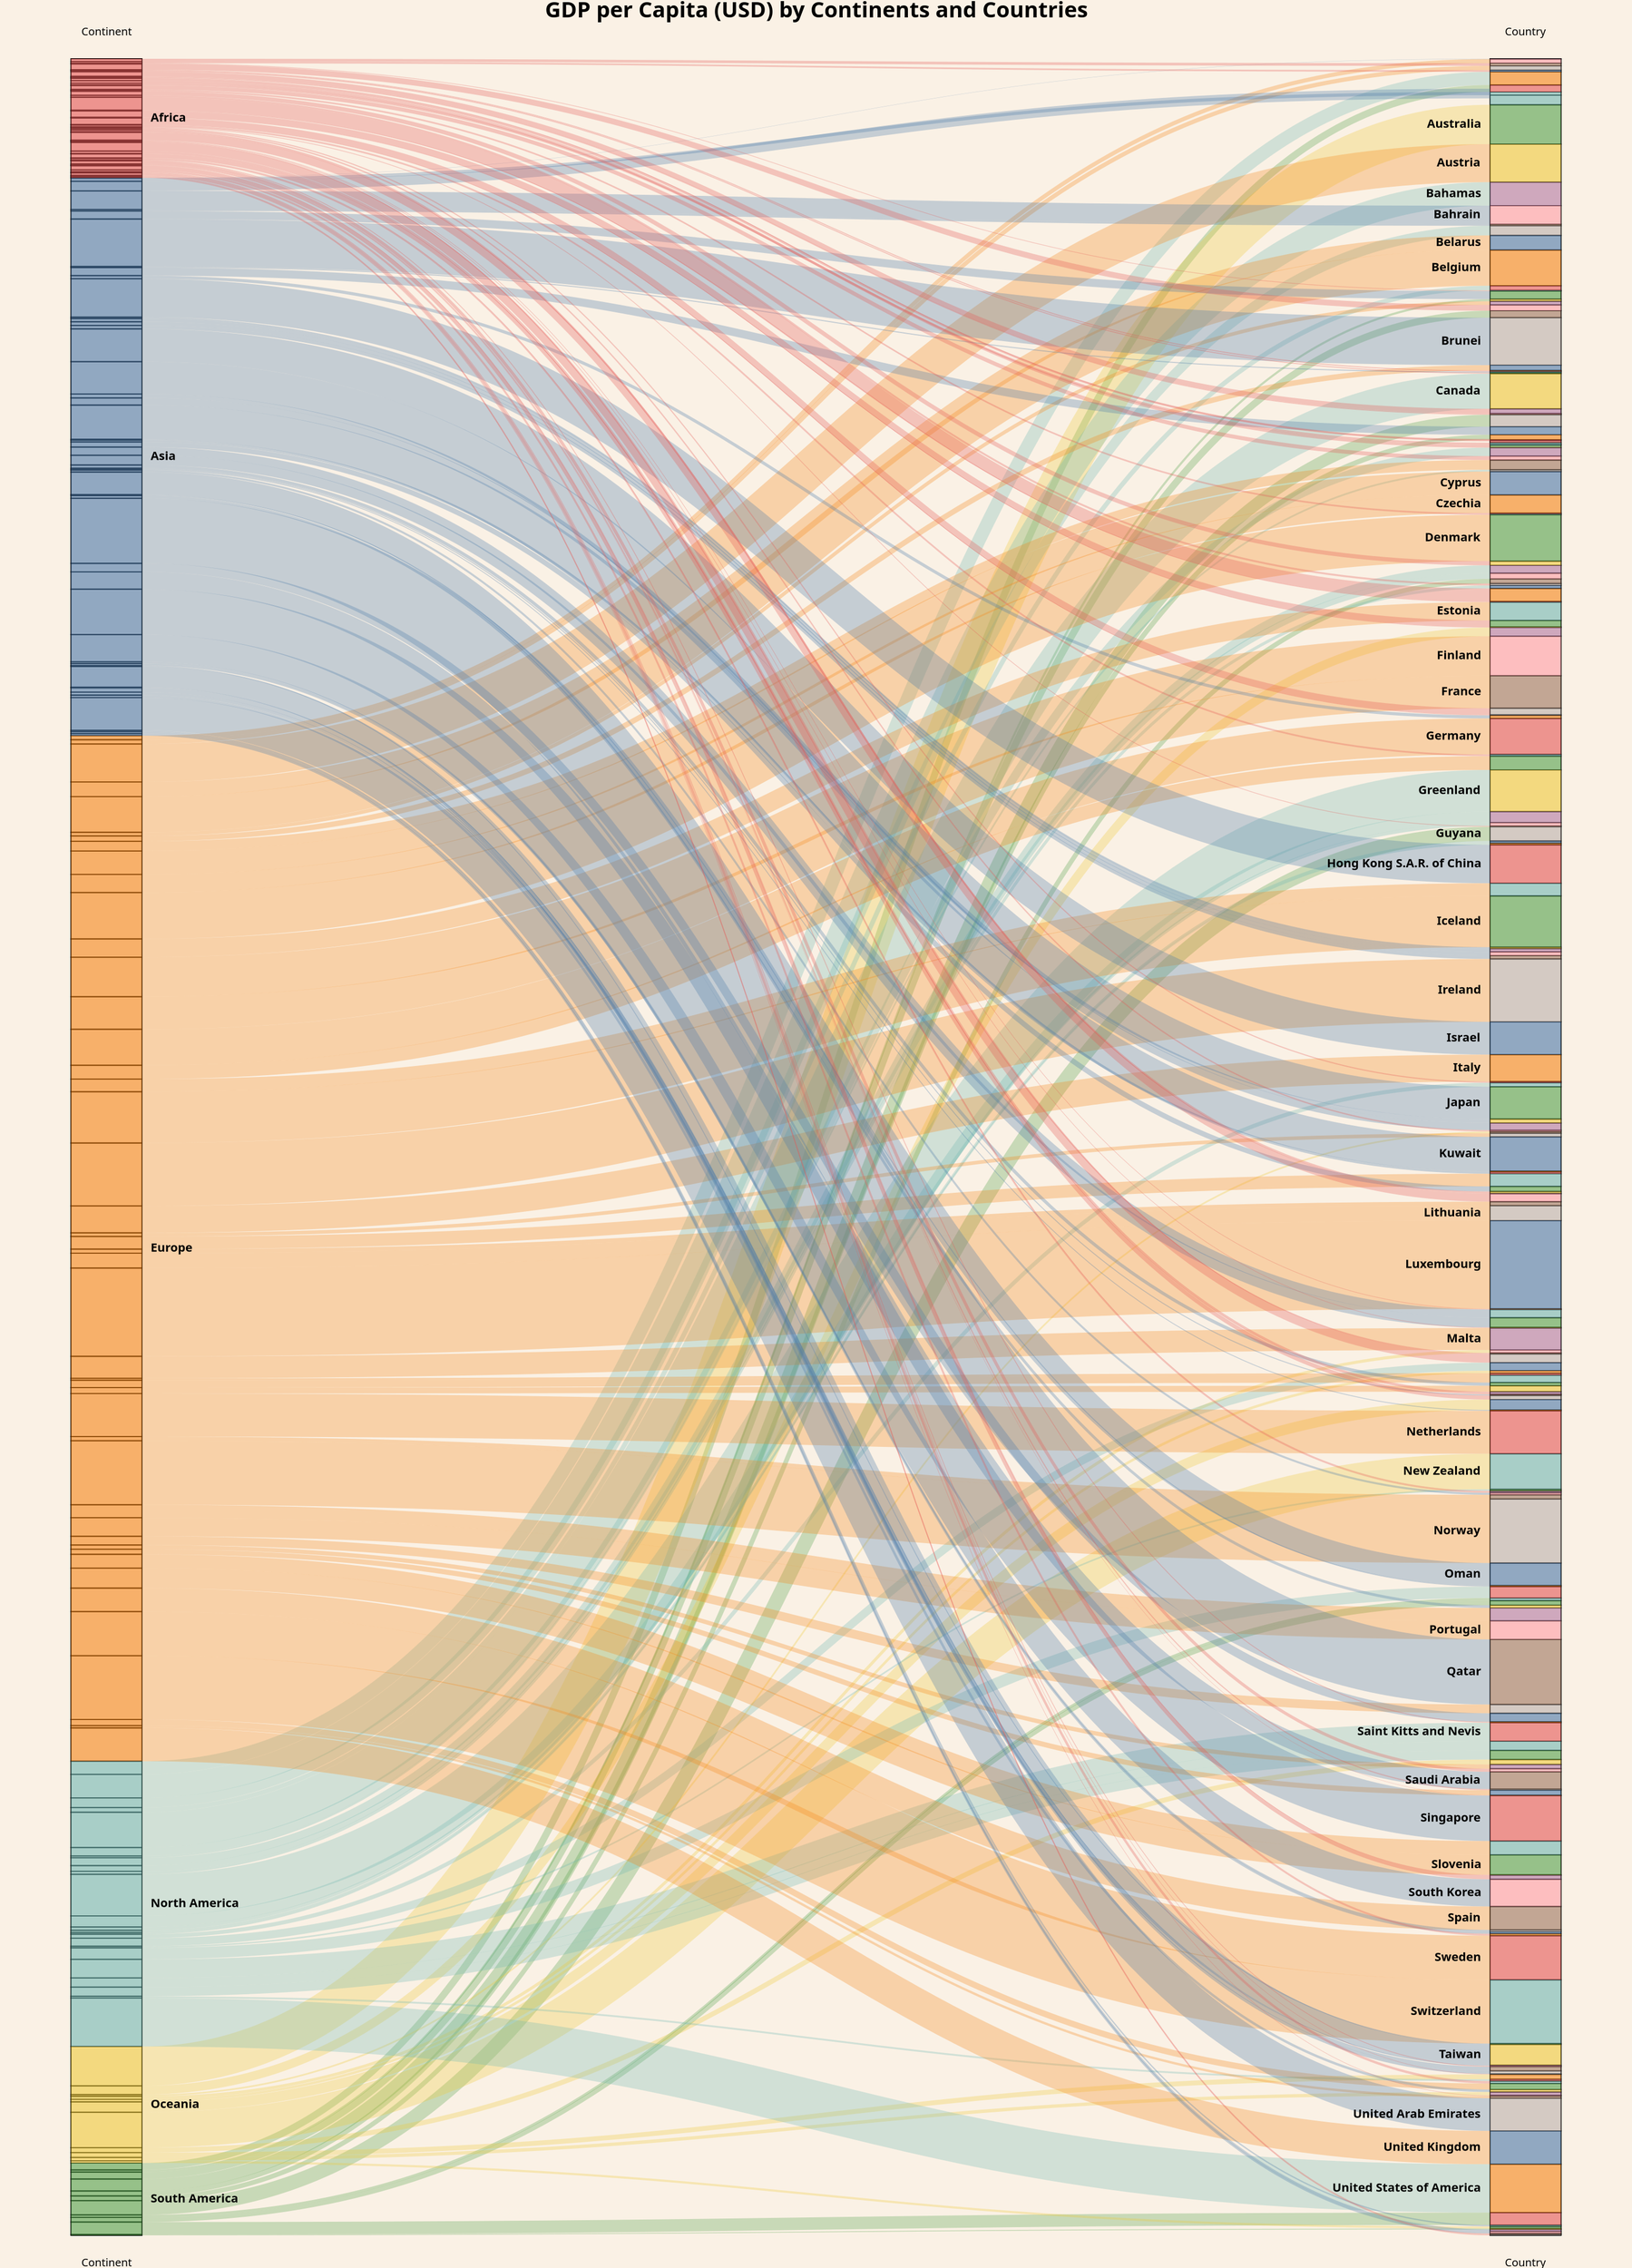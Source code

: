 {   "//citation": "Codes below are referred to https://stackoverflow.com/questions/66387154/sankey-diagram-alluvial-diagram-in-vega-lite",
    "$schema": "https://vega.github.io/schema/vega/v5.json",
    "height": 2000,
    "width": 1500,
    "title": {"text": "GDP per Capita (USD) by Continents and Countries"},
    "config": {
        "title": {"fontSize": 20},
        "background": "#faf1e5"
    },
    "data": [
      {
        "name": "rawData",
        "values": [
            {"stk1": "Asia", "stk2": "Afghanistan", "doc_count": 368},
            {"stk1": "Europe", "stk2": "Albania", "doc_count": 5350},
            {"stk1": "Africa", "stk2": "Algeria", "doc_count": 3600},
            {"stk1": "Europe", "stk2": "Andorra", "doc_count": 5562},
            {"stk1": "Africa", "stk2": "Angola", "doc_count": 2232},
            {"stk1": "North America", "stk2": "Antigua and Barbuda", "doc_count": 17293},
            {"stk1": "South America", "stk2": "Argentina", "doc_count": 9100},
            {"stk1": "Asia", "stk2": "Armenia", "doc_count": 12619},
            {"stk1": "Asia", "stk2": "Armenia", "doc_count": 4200},
            {"stk1": "Oceania", "stk2": "Australia", "doc_count": 51600},
            {"stk1": "Europe", "stk2": "Austria", "doc_count": 49800},
            {"stk1": "North America", "stk2": "Bahamas", "doc_count": 30846},
            {"stk1": "Asia", "stk2": "Bahrain", "doc_count": 24300},
            {"stk1": "Asia", "stk2": "Bangladesh", "doc_count": 1990},
            {"stk1": "North America", "stk2": "Barbados", "doc_count": 12655},
            {"stk1": "Europe", "stk2": "Belarus", "doc_count": 19186},
            {"stk1": "Europe", "stk2": "Belgium", "doc_count": 46800},
            {"stk1": "North America", "stk2": "Belize", "doc_count": 6121},
            {"stk1": "Africa", "stk2": "Benin", "doc_count": 900},
            {"stk1": "Asia", "stk2": "Bhutan", "doc_count": 10551},
            {"stk1": "South America", "stk2": "Bolivia", "doc_count": 2800},
            {"stk1": "Europe", "stk2": "Bosnia and Herzegovina", "doc_count": 4760},
            {"stk1": "Africa", "stk2": "Botswana", "doc_count": 7590},
            {"stk1": "South America", "stk2": "Brazil", "doc_count": 9130},
            {"stk1": "Asia", "stk2": "Brunei", "doc_count": 62200},
            {"stk1": "Europe", "stk2": "Bulgaria", "doc_count": 7000},
            {"stk1": "Africa", "stk2": "Burkina Faso", "doc_count": 660},
            {"stk1": "Africa", "stk2": "Burundi", "doc_count": 731},
            {"stk1": "Asia", "stk2": "Cambodia", "doc_count": 1380},
            {"stk1": "Africa", "stk2": "Cameroon", "doc_count": 1300},
            {"stk1": "North America", "stk2": "Canada", "doc_count": 46240},
            {"stk1": "Africa", "stk2": "Cape Verde", "doc_count": 6045},
            {"stk1": "Africa", "stk2": "Central African Rep.", "doc_count": 936},
            {"stk1": "Africa", "stk2": "Chad", "doc_count": 720},
            {"stk1": "South America", "stk2": "Chile", "doc_count": 15650},
            {"stk1": "Asia", "stk2": "China", "doc_count": 10600},
            {"stk1": "South America", "stk2": "Colombia", "doc_count": 6530},
            {"stk1": "Africa", "stk2": "Comoros", "doc_count": 2989},
            {"stk1": "Africa", "stk2": "Comoros", "doc_count": 930},
            {"stk1": "Africa", "stk2": "Congo", "doc_count": 3433},
            {"stk1": "Africa", "stk2": "Congo (Brazzaville)", "doc_count": 2310},
            {"stk1": "Africa", "stk2": "Congo (Kinshasa)", "doc_count": 680},
            {"stk1": "North America", "stk2": "Costa Rica", "doc_count": 11100},
            {"stk1": "Africa", "stk2": "Cote d'Ivoire", "doc_count": 5181},
            {"stk1": "Europe", "stk2": "Croatia", "doc_count": 12740},
            {"stk1": "North America", "stk2": "Cuba", "doc_count": 2325},
            {"stk1": "Europe", "stk2": "Cyprus", "doc_count": 30690},
            {"stk1": "Europe", "stk2": "Czechia", "doc_count": 23760},
            {"stk1": "Africa", "stk2": "Dem. Rep. Congo", "doc_count": 1158},
            {"stk1": "Africa", "stk2": "Democratic Republic of Congo", "doc_count": 1082},
            {"stk1": "Europe", "stk2": "Denmark", "doc_count": 60790},
            {"stk1": "Africa", "stk2": "Djibouti", "doc_count": 5481},
            {"stk1": "North America", "stk2": "Dominica", "doc_count": 10288},
            {"stk1": "North America", "stk2": "Dominican Republic", "doc_count": 7450},
            {"stk1": "South America", "stk2": "Ecuador", "doc_count": 6150},
            {"stk1": "Africa", "stk2": "Egypt", "doc_count": 2480},
            {"stk1": "North America", "stk2": "El Salvador", "doc_count": 3930},
            {"stk1": "Africa", "stk2": "Equatorial Guinea", "doc_count": 17007},
            {"stk1": "Africa", "stk2": "Eritrea", "doc_count": 889},
            {"stk1": "Europe", "stk2": "Estonia", "doc_count": 24000},
            {"stk1": "Africa", "stk2": "Eswatini", "doc_count": 8404},
            {"stk1": "Africa", "stk2": "Ethiopia", "doc_count": 850},
            {"stk1": "Oceania", "stk2": "Fiji", "doc_count": 11450},
            {"stk1": "Europe", "stk2": "Finland", "doc_count": 51750},
            {"stk1": "Europe", "stk2": "France", "doc_count": 42670},
            {"stk1": "Africa", "stk2": "Gabon", "doc_count": 8590},
            {"stk1": "Africa", "stk2": "Gambia", "doc_count": 700},
            {"stk1": "Asia", "stk2": "Georgia", "doc_count": 4040},
            {"stk1": "Europe", "stk2": "Germany", "doc_count": 47190},
            {"stk1": "Africa", "stk2": "Ghana", "doc_count": 2260},
            {"stk1": "Europe", "stk2": "Greece", "doc_count": 18090},
            {"stk1": "North America", "stk2": "Greenland", "doc_count": 54571},
            {"stk1": "North America", "stk2": "Grenada", "doc_count": 14488},
            {"stk1": "North America", "stk2": "Guatemala", "doc_count": 4350},
            {"stk1": "Africa", "stk2": "Guinea", "doc_count": 980},
            {"stk1": "South America", "stk2": "Guyana", "doc_count": 18679},
            {"stk1": "North America", "stk2": "Haiti", "doc_count": 2934},
            {"stk1": "North America", "stk2": "Honduras", "doc_count": 2150},
            {"stk1": "Asia", "stk2": "Hong Kong S.A.R. of China", "doc_count": 50330},
            {"stk1": "Europe", "stk2": "Hungary", "doc_count": 16600},
            {"stk1": "Europe", "stk2": "Iceland", "doc_count": 67210},
            {"stk1": "Asia", "stk2": "India", "doc_count": 1890},
            {"stk1": "Asia", "stk2": "Indonesia", "doc_count": 4230},
            {"stk1": "Asia", "stk2": "Iran", "doc_count": 4860},
            {"stk1": "Asia", "stk2": "Iraq", "doc_count": 4450},
            {"stk1": "Europe", "stk2": "Ireland", "doc_count": 82440},
            {"stk1": "Asia", "stk2": "Israel", "doc_count": 42990},
            {"stk1": "Europe", "stk2": "Italy", "doc_count": 35310},
            {"stk1": "Africa", "stk2": "Ivory Coast", "doc_count": 1520},
            {"stk1": "North America", "stk2": "Jamaica", "doc_count": 5240},
            {"stk1": "Asia", "stk2": "Japan", "doc_count": 42360},
            {"stk1": "Asia", "stk2": "Jordan", "doc_count": 5180},
            {"stk1": "Asia", "stk2": "Kazakhstan", "doc_count": 9360},
            {"stk1": "Africa", "stk2": "Kenya", "doc_count": 1790},
            {"stk1": "Oceania", "stk2": "Kiribati", "doc_count": 2259},
            {"stk1": "Europe", "stk2": "Kosovo", "doc_count": 4720},
            {"stk1": "Asia", "stk2": "Kuwait", "doc_count": 44847},
            {"stk1": "Asia", "stk2": "Kyrgyzstan", "doc_count": 1230},
            {"stk1": "Asia", "stk2": "Laos", "doc_count": 2250},
            {"stk1": "Europe", "stk2": "Latvia", "doc_count": 16610},
            {"stk1": "Asia", "stk2": "Lebanon", "doc_count": 6720},
            {"stk1": "Africa", "stk2": "Lesotho", "doc_count": 2316},
            {"stk1": "Africa", "stk2": "Liberia", "doc_count": 700},
            {"stk1": "Africa", "stk2": "Libya", "doc_count": 10282},
            {"stk1": "Europe", "stk2": "Liechtenstein", "doc_count": 5299},
            {"stk1": "Europe", "stk2": "Lithuania", "doc_count": 19520},
            {"stk1": "Europe", "stk2": "Luxembourg", "doc_count": 115700},
            {"stk1": "Africa", "stk2": "Madagascar", "doc_count": 460},
            {"stk1": "Africa", "stk2": "Malawi", "doc_count": 380},
            {"stk1": "Asia", "stk2": "Malaysia", "doc_count": 10750},
            {"stk1": "Asia", "stk2": "Maldives", "doc_count": 12744},
            {"stk1": "Africa", "stk2": "Mali", "doc_count": 780},
            {"stk1": "Europe", "stk2": "Malta", "doc_count": 28760},
            {"stk1": "Oceania", "stk2": "Marshall Islands", "doc_count": 3932},
            {"stk1": "Africa", "stk2": "Mauritania", "doc_count": 1330},
            {"stk1": "Africa", "stk2": "Mauritius", "doc_count": 11340},
            {"stk1": "North America", "stk2": "Mexico", "doc_count": 10530},
            {"stk1": "Oceania", "stk2": "Micronesia", "doc_count": 3368},
            {"stk1": "Europe", "stk2": "Moldova", "doc_count": 2540},
            {"stk1": "Europe", "stk2": "Monaco", "doc_count": 9669},
            {"stk1": "Asia", "stk2": "Mongolia", "doc_count": 4200},
            {"stk1": "Europe", "stk2": "Montenegro", "doc_count": 7810},
            {"stk1": "Africa", "stk2": "Morocco", "doc_count": 3140},
            {"stk1": "Africa", "stk2": "Mozambique", "doc_count": 520},
            {"stk1": "Asia", "stk2": "Myanmar", "doc_count": 1270},
            {"stk1": "Africa", "stk2": "Namibia", "doc_count": 5320},
            {"stk1": "Oceania", "stk2": "Nauru", "doc_count": 13594},
            {"stk1": "Asia", "stk2": "Nepal", "doc_count": 1130},
            {"stk1": "Europe", "stk2": "Netherlands", "doc_count": 56390},
            {"stk1": "Oceania", "stk2": "New Zealand", "doc_count": 46470},
            {"stk1": "North America", "stk2": "Nicaragua", "doc_count": 2110},
            {"stk1": "Africa", "stk2": "Niger", "doc_count": 360},
            {"stk1": "Africa", "stk2": "Nigeria", "doc_count": 2230},
            {"stk1": "Asia", "stk2": "North Korea", "doc_count": 2635},
            {"stk1": "Europe", "stk2": "North Macedonia", "doc_count": 5470},
            {"stk1": "Europe", "stk2": "Norway", "doc_count": 83910},
            {"stk1": "Asia", "stk2": "Oman", "doc_count": 29502},
            {"stk1": "Asia", "stk2": "Pakistan", "doc_count": 1310},
            {"stk1": "North America", "stk2": "Panama", "doc_count": 15110},
            {"stk1": "South America", "stk2": "Paraguay", "doc_count": 3320},
            {"stk1": "South America", "stk2": "Peru", "doc_count": 6030},
            {"stk1": "Asia", "stk2": "Philippines", "doc_count": 3580},
            {"stk1": "Europe", "stk2": "Poland", "doc_count": 16940},
            {"stk1": "Europe", "stk2": "Portugal", "doc_count": 24370},
            {"stk1": "Asia", "stk2": "Qatar", "doc_count": 85290},
            {"stk1": "Europe", "stk2": "Romania", "doc_count": 11430},
            {"stk1": "Asia", "stk2": "Russia", "doc_count": 11170},
            {"stk1": "Africa", "stk2": "S. Sudan", "doc_count": 1156},
            {"stk1": "North America", "stk2": "Saint Kitts and Nevis", "doc_count": 24319},
            {"stk1": "North America", "stk2": "Saint Lucia", "doc_count": 12048},
            {"stk1": "North America", "stk2": "Saint Vincent and the Grenadines", "doc_count": 12044},
            {"stk1": "Oceania", "stk2": "Samoa", "doc_count": 6416},
            {"stk1": "Europe", "stk2": "San Marino", "doc_count": 5569},
            {"stk1": "Africa", "stk2": "Sao Tome and Principe", "doc_count": 4051},
            {"stk1": "Asia", "stk2": "Saudi Arabia", "doc_count": 22650},
            {"stk1": "Africa", "stk2": "Senegal", "doc_count": 1430},
            {"stk1": "Europe", "stk2": "Serbia", "doc_count": 6630},
            {"stk1": "Africa", "stk2": "Sierra Leone", "doc_count": 490},
            {"stk1": "Asia", "stk2": "Singapore", "doc_count": 59520},
            {"stk1": "Europe", "stk2": "Slovakia", "doc_count": 18160},
            {"stk1": "Europe", "stk2": "Slovenia", "doc_count": 26170},
            {"stk1": "Africa", "stk2": "Somalia", "doc_count": 447},
            {"stk1": "Africa", "stk2": "South Africa", "doc_count": 5380},
            {"stk1": "Asia", "stk2": "South Korea", "doc_count": 35620},
            {"stk1": "Europe", "stk2": "Spain", "doc_count": 30760},
            {"stk1": "Asia", "stk2": "Sri Lanka", "doc_count": 2330},
            {"stk1": "Asia", "stk2": "State of Palestine", "doc_count": 2690},
            {"stk1": "Africa", "stk2": "Sudan", "doc_count": 2526},
            {"stk1": "Europe", "stk2": "Sweden", "doc_count": 57850},
            {"stk1": "Europe", "stk2": "Switzerland", "doc_count": 83580},
            {"stk1": "Asia", "stk2": "Syria", "doc_count": 1152},
            {"stk1": "Asia", "stk2": "Taiwan", "doc_count": 27170},
            {"stk1": "Asia", "stk2": "Tajikistan", "doc_count": 890},
            {"stk1": "Africa", "stk2": "Tanzania", "doc_count": 1020},
            {"stk1": "Asia", "stk2": "Thailand", "doc_count": 5610},
            {"stk1": "Asia", "stk2": "Timor-Leste", "doc_count": 3925},
            {"stk1": "Africa", "stk2": "Togo", "doc_count": 630},
            {"stk1": "Oceania", "stk2": "Tonga", "doc_count": 6346},
            {"stk1": "North America", "stk2": "Trinidad and Tobago", "doc_count": 2372},
            {"stk1": "Africa", "stk2": "Tunisia", "doc_count": 3160},
            {"stk1": "Europe", "stk2": "Turkey", "doc_count": 7970},
            {"stk1": "Asia", "stk2": "Turkmenistan", "doc_count": 3232},
            {"stk1": "Oceania", "stk2": "Tuvalu", "doc_count": 4411},
            {"stk1": "Africa", "stk2": "Uganda", "doc_count": 700},
            {"stk1": "Europe", "stk2": "Ukraine", "doc_count": 3070},
            {"stk1": "Asia", "stk2": "United Arab Emirates", "doc_count": 42810},
            {"stk1": "Europe", "stk2": "United Kingdom", "doc_count": 43620},
            {"stk1": "North America", "stk2": "United States of America", "doc_count": 63420},
            {"stk1": "South America", "stk2": "Uruguay", "doc_count": 16290},
            {"stk1": "Asia", "stk2": "Uzbekistan", "doc_count": 1760},
            {"stk1": "Oceania", "stk2": "Vanuatu", "doc_count": 2854},
            {"stk1": "South America", "stk2": "Venezuela", "doc_count": 1180},
            {"stk1": "Asia", "stk2": "Vietnam", "doc_count": 2660},
            {"stk1": "Asia", "stk2": "Yemen", "doc_count": 2630},
            {"stk1": "Africa", "stk2": "Zambia", "doc_count": 1260},
            {"stk1": "Africa", "stk2": "Zimbabwe", "doc_count": 1200}
        ],
        "transform": [
          {"type": "formula", "expr": "datum.stk1", "as": "stk1"},
          {"type": "formula", "expr": "datum.stk2", "as": "stk2"},
          {"type": "formula", "expr": "datum.doc_count", "as": "size"}
        ]
      },
      {
        "name": "nodes",
        "source": "rawData",
        "transform": [
          {
            "type": "filter",
            "expr": "!groupSelector || groupSelector.stk1 == datum.stk1 || groupSelector.stk2 == datum.stk2"
          },
          {"type": "formula", "expr": "datum.stk1+datum.stk2", "as": "key"},
          {"type": "fold", "fields": ["stk1", "stk2"], "as": ["stack", "grpId"]},
          {
            "type": "formula",
            "expr": "datum.stack == 'stk1' ? datum.stk1+' '+datum.stk2 : datum.stk2+' '+datum.stk1",
            "as": "sortField"
          },
          {
            "type": "stack",
            "groupby": ["stack"],
            "sort": {"field": "sortField", "order": "descending"},
            "field": "size"
          },
          {"type": "formula", "expr": "(datum.y0+datum.y1)/2", "as": "yc"}
        ]
      },
      {
        "name": "groups",
        "source": "nodes",
        "transform": [
          {
            "type": "aggregate",
            "groupby": ["stack", "grpId"],
            "fields": ["size"],
            "ops": ["sum"],
            "as": ["total"]
          },
          {
            "type": "stack",
            "groupby": ["stack"],
            "sort": {"field": "grpId", "order": "descending"},
            "field": "total"
          },
          {"type": "formula", "expr": "scale('y', datum.y0)", "as": "scaledY0"},
          {"type": "formula", "expr": "scale('y', datum.y1)", "as": "scaledY1"},
          {
            "type": "formula",
            "expr": "datum.stack == 'stk1'",
            "as": "rightLabel"
          },
          {
            "type": "formula",
            "expr": "datum.total/domain('y')[1]",
            "as": "percentage"
          }
        ]
      },
      {
        "name": "destinationNodes",
        "source": "nodes",
        "transform": [{"type": "filter", "expr": "datum.stack == 'stk2'"}]
      },
      {
        "name": "edges",
        "source": "nodes",
        "transform": [
          {"type": "filter", "expr": "datum.stack == 'stk1'"},
          {
            "type": "lookup",
            "from": "destinationNodes",
            "key": "key",
            "fields": ["key"],
            "as": ["target"]
          },
          {
            "type": "linkpath",
            "orient": "horizontal",
            "shape": "diagonal",
            "sourceY": {"expr": "scale('y', datum.yc)"},
            "sourceX": {"expr": "scale('x', 'stk1') + bandwidth('x')"},
            "targetY": {"expr": "scale('y', datum.target.yc)"},
            "targetX": {"expr": "scale('x', 'stk2')"}
          },
          {
            "type": "formula",
            "expr": "range('y')[0]-scale('y', datum.size)",
            "as": "strokeWidth"
          },
          {
            "type": "formula",
            "expr": "datum.size/domain('y')[1]",
            "as": "percentage"
          }
        ]
      }
    ],
    "scales": [
      {
        "name": "x",
        "type": "band",
        "range": "width",
        "domain": ["stk1", "stk2"],
        "paddingOuter": 0.05,
        "paddingInner": 0.95
      },
      {
        "name": "y",
        "type": "linear",
        "range": "height",
        "domain": {"data": "nodes", "field": "y1"}
      },
      {
          "name": "color",
          "type": "ordinal",
          "range": "category",
          "domain": {"data": "rawData", "fields": ["stk1", "stk2"]}
        },
      {
        "name": "stackNames",
        "type": "ordinal",
        "range": ["Continent", "Country"],
        "domain": ["stk1", "stk2"]
      }
    ],
    "axes": [
      {
        "orient": "bottom",
        "scale": "x",
        "domain": false,
        "ticks": false,
        "labelPadding": 20,
        "encode": {
          "labels": {
            "update": {
              "text": {
                "scale": "stackNames",
                "field": "value",
                "fontWeight": "bold",
                "fontSize": 14
              }
            }
          }
        }
      },
      {
        "orient": "top",
        "scale": "x",
        "domain": false,
        "ticks": false,
        "labelPadding": 20,
        "encode": {
          "labels": {
            "update": {
              "text": {
                "scale": "stackNames",
                "field": "value",
                "fontWeight": "bold",
                "fontSize": 14
              }
            }
          }
        }
      },
      {
        "orient": "left",
        "scale": "y",
        "labels": false,
        "domain": false,
        "ticks": false
      }
    ],
    "marks": [
      {
        "type": "rect",
        "from": {"data": "nodes"},
        "encode": {
          "enter": {
            "stroke": {"value": "#000"},
            "strokeWidth": {"value": 1},
            "width": {"scale": "x", "band": 1},
            "x": {"scale": "x", "field": "stack"},
            "y": {"field": "y0", "scale": "y"},
            "y2": {"field": "y1", "scale": "y"}
          }
        }
      },
      {
        "type": "path",
        "name": "edgeMark",
        "from": {"data": "edges"},
        "clip": true,
        "encode": {
          "update": {
            "stroke": [
              {
                "test": "groupSelector && groupSelector.stack=='stk1'",
                "scale":"color",
                "field": "stk2"
              },
              {"scale": "color","field":"stk1"}
            ],
            "strokeWidth": {"field": "strokeWidth"},
            "path": {"field": "path"},
            "strokeOpacity": {
              "signal": "!groupSelector && (groupHover.stk1 == datum.stk1 || groupHover.stk2 == datum.stk2) ? 0.9 : 0.3"
            },
            "zindex": {
              "signal": "!groupSelector && (groupHover.stk1 == datum.stk1 || groupHover.stk2 == datum.stk2) ? 1 : 0"
            },
            "tooltip": {
              "signal": "datum.stk1 + ' → ' + datum.stk2 + '  $' + format(datum.size, ',.0f') + ' USD  (' + format(datum.percentage, '.1%') + ')'"
            }
          },
          "hover": {"strokeOpacity": {"value": 1}}
        }
      },
      {
        "type": "rect",
        "name": "groupMark",
        "from": {"data": "groups"},
        "encode": {
          "enter": {
            "fill": {"scale": "color","field":"grpId"},
            "width": {"scale": "x", "band": 1}
          },
          "update": {
            "x": {"scale": "x", "field": "stack"},
            "y": {"field": "scaledY0"},
            "y2": {"field": "scaledY1"},
            "fillOpacity": {"value": 0.6},
            "tooltip": {
              "signal": "datum.grpId + '   $' + format(datum.total, ',.0f') + ' USD  (' + format(datum.percentage, '.1%') + ')'"
            }
          },
          "hover": {"fillOpacity": {"value": 1}}
        }
      },
      {
        "type": "text",
        "from": {"data": "groups"},
        "interactive": false,
        "encode": {
          "update": {
            "x": {
              "signal": "scale('x', datum.stack) + (datum.rightLabel ? bandwidth('x') + 8 : -8)"
            },
            "yc": {"signal": "(datum.scaledY0 + datum.scaledY1)/2"},
            "align": {"signal": "datum.rightLabel ? 'left' : 'right'"},
            "baseline": {"value": "middle"},
            "fontWeight": {"value": "bold"},
            "text": {
              "signal": "abs(datum.scaledY0-datum.scaledY1) > 13 ? datum.grpId : ''"
            }
          }
        }
      },
      {
        "type": "group",
        "data": [
          {
            "name": "dataForShowAll",
            "values": [{}],
            "transform": [{"type": "filter", "expr": "groupSelector"}]
          }
        ],
        "encode": {
          "enter": {
            "xc": {"signal": "width/2"},
            "y": {"value": 30},
            "width": {"value": 80},
            "height": {"value": 30}
          }
        },
        "marks": [
          {
            "type": "group",
            "name": "groupReset",
            "from": {"data": "dataForShowAll"},
            "encode": {
              "enter": {
                "cornerRadius": {"value": 6},
                "fill": {"value": "#f5f5f5"},
                "stroke": {"value": "#c1c1c1"},
                "strokeWidth": {"value": 2},
                "height": {"field": {"group": "height"}},
                "width": {"field": {"group": "width"}}
              },
              "update": {"opacity": {"value": 1}},
              "hover": {"opacity": {"value": 0.7}}
            },
            "marks": [
              {
                "type": "text",
                "interactive": false,
                "encode": {
                  "enter": {
                    "xc": {"field": {"group": "width"}, "mult": 0.5},
                    "yc": {
                      "field": {"group": "height"},
                      "mult": 0.5,
                      "offset": 2
                    },
                    "align": {"value": "center"},
                    "baseline": {"value": "middle"},
                    "fontWeight": {"value": "bold"},
                    "text": {"value": "Show All"}
                  }
                }
              }
            ]
          }
        ]
      }
    ],
    "signals": [
      {
        "name": "groupHover",
        "value": {},
        "on": [
          {
            "events": "@groupMark:mouseover",
            "update": "{stk1:datum.stack=='stk1' && datum.grpId, stk2:datum.stack=='stk2' && datum.grpId}"
          },
          {"events": "mouseout", "update": "{}"}
        ]
      },
      {
        "name": "groupSelector",
        "value": false,
        "on": [
          {
            "events": "@groupMark:click!",
            "update": "{stack:datum.stack, stk1:datum.stack=='stk1' && datum.grpId, stk2:datum.stack=='stk2' && datum.grpId}"
          },
          {
            "events": [
              {"type": "click", "markname": "groupReset"},
              {"type": "dblclick"}
            ],
            "update": "false"
          }
        ]
      }
    ]
  }
